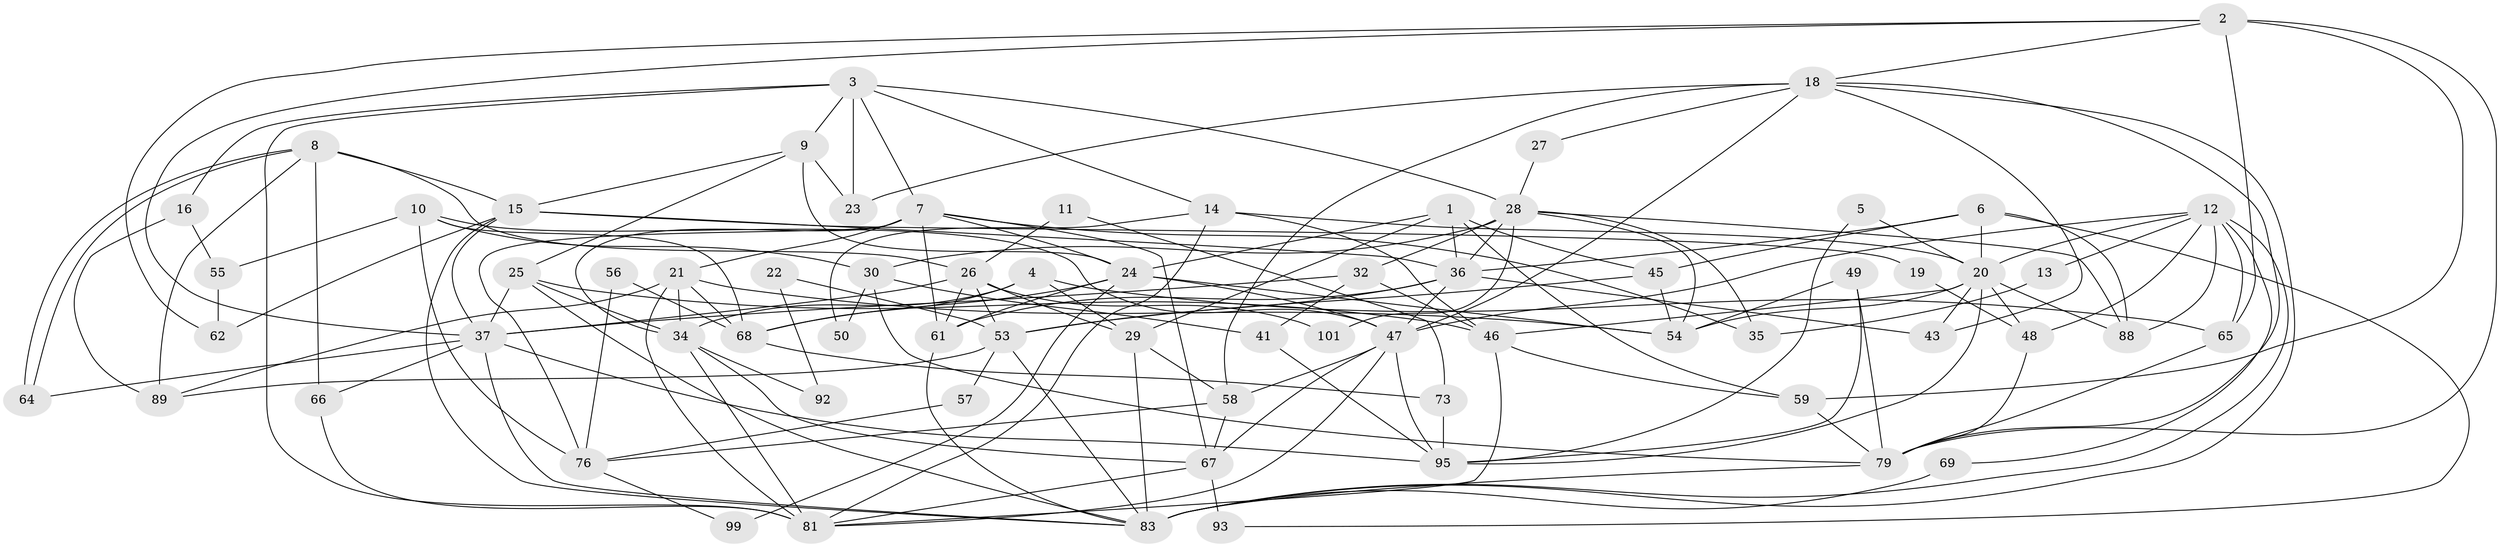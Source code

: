 // Generated by graph-tools (version 1.1) at 2025/23/03/03/25 07:23:59]
// undirected, 69 vertices, 168 edges
graph export_dot {
graph [start="1"]
  node [color=gray90,style=filled];
  1;
  2 [super="+38"];
  3 [super="+77"];
  4;
  5;
  6;
  7 [super="+42"];
  8 [super="+52"];
  9;
  10 [super="+17"];
  11;
  12 [super="+91"];
  13;
  14 [super="+82"];
  15 [super="+39"];
  16;
  18 [super="+80"];
  19;
  20 [super="+31"];
  21 [super="+70"];
  22;
  23;
  24 [super="+33"];
  25 [super="+51"];
  26 [super="+78"];
  27;
  28 [super="+94"];
  29;
  30 [super="+40"];
  32;
  34 [super="+96"];
  35;
  36 [super="+87"];
  37 [super="+44"];
  41;
  43 [super="+75"];
  45 [super="+85"];
  46 [super="+90"];
  47 [super="+84"];
  48;
  49;
  50;
  53 [super="+71"];
  54 [super="+97"];
  55;
  56;
  57;
  58 [super="+60"];
  59 [super="+63"];
  61 [super="+72"];
  62;
  64;
  65;
  66;
  67 [super="+86"];
  68 [super="+74"];
  69;
  73;
  76 [super="+102"];
  79 [super="+100"];
  81 [super="+104"];
  83 [super="+103"];
  88;
  89;
  92;
  93;
  95 [super="+98"];
  99;
  101;
  1 -- 45;
  1 -- 29;
  1 -- 36;
  1 -- 59;
  1 -- 24;
  2 -- 37;
  2 -- 62;
  2 -- 79;
  2 -- 65;
  2 -- 18;
  2 -- 59;
  3 -- 9;
  3 -- 16;
  3 -- 23;
  3 -- 28;
  3 -- 14;
  3 -- 7;
  3 -- 81;
  4 -- 29;
  4 -- 65;
  4 -- 68;
  4 -- 34;
  5 -- 20;
  5 -- 95;
  6 -- 20;
  6 -- 88;
  6 -- 45;
  6 -- 93;
  6 -- 36;
  7 -- 24;
  7 -- 35;
  7 -- 21;
  7 -- 61;
  7 -- 76;
  7 -- 34;
  7 -- 67;
  8 -- 26;
  8 -- 64;
  8 -- 64;
  8 -- 66;
  8 -- 89;
  8 -- 15;
  9 -- 15;
  9 -- 23;
  9 -- 25;
  9 -- 24;
  10 -- 47;
  10 -- 68;
  10 -- 55;
  10 -- 76;
  10 -- 30;
  11 -- 73;
  11 -- 26;
  12 -- 20;
  12 -- 13;
  12 -- 48;
  12 -- 65;
  12 -- 83;
  12 -- 69;
  12 -- 88;
  12 -- 47;
  13 -- 35;
  14 -- 46;
  14 -- 20;
  14 -- 50;
  14 -- 81;
  15 -- 36;
  15 -- 19;
  15 -- 83;
  15 -- 37;
  15 -- 62;
  16 -- 55;
  16 -- 89;
  18 -- 58;
  18 -- 79;
  18 -- 83;
  18 -- 43;
  18 -- 27;
  18 -- 23;
  18 -- 47;
  19 -- 48;
  20 -- 48;
  20 -- 43;
  20 -- 88;
  20 -- 46;
  20 -- 95;
  20 -- 54;
  21 -- 89;
  21 -- 68;
  21 -- 54;
  21 -- 34;
  21 -- 81;
  22 -- 53 [weight=2];
  22 -- 92;
  24 -- 68;
  24 -- 61;
  24 -- 99;
  24 -- 54;
  24 -- 47;
  25 -- 83;
  25 -- 34;
  25 -- 37;
  25 -- 46;
  26 -- 53;
  26 -- 61;
  26 -- 37;
  26 -- 101;
  26 -- 29;
  27 -- 28;
  28 -- 88;
  28 -- 101;
  28 -- 32;
  28 -- 35;
  28 -- 54;
  28 -- 30;
  28 -- 36;
  29 -- 83;
  29 -- 58;
  30 -- 41;
  30 -- 50;
  30 -- 79;
  32 -- 46;
  32 -- 41;
  32 -- 37;
  34 -- 67;
  34 -- 92;
  34 -- 81;
  36 -- 47;
  36 -- 61;
  36 -- 43;
  36 -- 53;
  37 -- 95;
  37 -- 64;
  37 -- 66;
  37 -- 83;
  41 -- 95;
  45 -- 54;
  45 -- 53;
  46 -- 81;
  46 -- 59;
  47 -- 81;
  47 -- 67;
  47 -- 58;
  47 -- 95;
  48 -- 79;
  49 -- 95 [weight=2];
  49 -- 54;
  49 -- 79;
  53 -- 89;
  53 -- 83;
  53 -- 57;
  55 -- 62;
  56 -- 76;
  56 -- 68;
  57 -- 76;
  58 -- 76;
  58 -- 67;
  59 -- 79;
  61 -- 83;
  65 -- 79;
  66 -- 81;
  67 -- 93;
  67 -- 81;
  68 -- 73;
  69 -- 83 [weight=2];
  73 -- 95;
  76 -- 99;
  79 -- 83;
}
